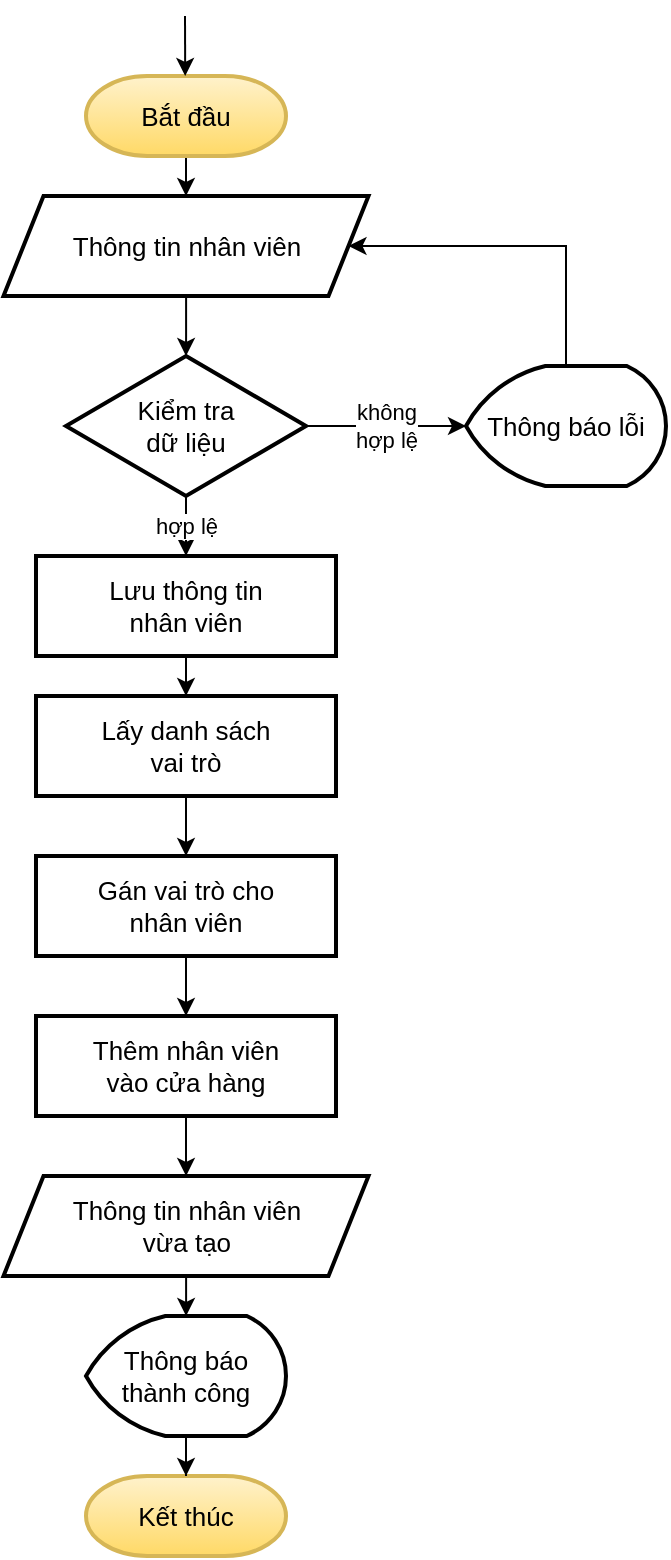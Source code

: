 <mxfile version="13.9.9" type="device"><diagram id="r6RLhAklDoMn1fnkl2KA" name="Page-1"><mxGraphModel dx="868" dy="510" grid="1" gridSize="10" guides="1" tooltips="1" connect="1" arrows="1" fold="1" page="1" pageScale="1" pageWidth="850" pageHeight="1100" math="0" shadow="0"><root><mxCell id="0"/><mxCell id="1" parent="0"/><mxCell id="pHIrXMTke9ulsPtdfIVe-2" style="edgeStyle=orthogonalEdgeStyle;rounded=0;orthogonalLoop=1;jettySize=auto;html=1;" parent="1" source="pHIrXMTke9ulsPtdfIVe-3" target="pHIrXMTke9ulsPtdfIVe-5" edge="1"><mxGeometry relative="1" as="geometry"/></mxCell><mxCell id="pHIrXMTke9ulsPtdfIVe-3" value="Bắt đầu" style="strokeWidth=2;html=1;shape=mxgraph.flowchart.terminator;whiteSpace=wrap;labelBorderColor=none;fontSize=13;fontStyle=0;fillColor=#fff2cc;strokeColor=#d6b656;gradientColor=#ffd966;" parent="1" vertex="1"><mxGeometry x="330" y="190" width="100" height="40" as="geometry"/></mxCell><mxCell id="pHIrXMTke9ulsPtdfIVe-4" style="edgeStyle=orthogonalEdgeStyle;rounded=0;orthogonalLoop=1;jettySize=auto;html=1;entryX=0.5;entryY=0;entryDx=0;entryDy=0;" parent="1" source="pHIrXMTke9ulsPtdfIVe-5" target="pHIrXMTke9ulsPtdfIVe-8" edge="1"><mxGeometry relative="1" as="geometry"><mxPoint x="380" y="330" as="targetPoint"/></mxGeometry></mxCell><mxCell id="pHIrXMTke9ulsPtdfIVe-5" value="Thông tin nhân viên" style="shape=parallelogram;perimeter=parallelogramPerimeter;whiteSpace=wrap;html=1;fixedSize=1;strokeWidth=2;labelBorderColor=none;fontSize=13;fontStyle=0" parent="1" vertex="1"><mxGeometry x="288.75" y="250" width="182.5" height="50" as="geometry"/></mxCell><mxCell id="pHIrXMTke9ulsPtdfIVe-6" value="hợp lệ" style="edgeStyle=orthogonalEdgeStyle;rounded=0;orthogonalLoop=1;jettySize=auto;html=1;entryX=0.5;entryY=0;entryDx=0;entryDy=0;" parent="1" source="pHIrXMTke9ulsPtdfIVe-8" target="pHIrXMTke9ulsPtdfIVe-23" edge="1"><mxGeometry relative="1" as="geometry"><mxPoint x="380.1" y="510" as="targetPoint"/></mxGeometry></mxCell><mxCell id="pHIrXMTke9ulsPtdfIVe-7" value="không&lt;br&gt;hợp lệ" style="edgeStyle=orthogonalEdgeStyle;rounded=0;orthogonalLoop=1;jettySize=auto;html=1;" parent="1" source="pHIrXMTke9ulsPtdfIVe-8" target="pHIrXMTke9ulsPtdfIVe-10" edge="1"><mxGeometry relative="1" as="geometry"><mxPoint x="590" y="400" as="targetPoint"/><mxPoint as="offset"/></mxGeometry></mxCell><mxCell id="pHIrXMTke9ulsPtdfIVe-8" value="Kiểm tra&lt;br&gt;dữ liệu" style="rhombus;whiteSpace=wrap;html=1;strokeWidth=2;labelBorderColor=none;fontSize=13;fontStyle=0" parent="1" vertex="1"><mxGeometry x="320" y="330" width="120" height="70" as="geometry"/></mxCell><mxCell id="pHIrXMTke9ulsPtdfIVe-9" style="edgeStyle=orthogonalEdgeStyle;rounded=0;orthogonalLoop=1;jettySize=auto;html=1;entryX=1;entryY=0.5;entryDx=0;entryDy=0;exitX=0.5;exitY=0;exitDx=0;exitDy=0;exitPerimeter=0;" parent="1" source="pHIrXMTke9ulsPtdfIVe-10" target="pHIrXMTke9ulsPtdfIVe-5" edge="1"><mxGeometry relative="1" as="geometry"><Array as="points"><mxPoint x="570" y="275"/></Array></mxGeometry></mxCell><mxCell id="pHIrXMTke9ulsPtdfIVe-10" value="Thông báo lỗi" style="strokeWidth=2;html=1;shape=mxgraph.flowchart.display;whiteSpace=wrap;labelBorderColor=none;fontSize=13;fontStyle=0" parent="1" vertex="1"><mxGeometry x="520" y="335" width="100" height="60" as="geometry"/></mxCell><mxCell id="pHIrXMTke9ulsPtdfIVe-15" value="Kết thúc" style="strokeWidth=2;html=1;shape=mxgraph.flowchart.terminator;whiteSpace=wrap;labelBorderColor=none;fontSize=13;fontStyle=0;fillColor=#fff2cc;strokeColor=#d6b656;gradientColor=#ffd966;" parent="1" vertex="1"><mxGeometry x="330" y="890" width="100" height="40" as="geometry"/></mxCell><mxCell id="pHIrXMTke9ulsPtdfIVe-16" style="edgeStyle=orthogonalEdgeStyle;rounded=0;orthogonalLoop=1;jettySize=auto;html=1;" parent="1" edge="1"><mxGeometry relative="1" as="geometry"><mxPoint x="379.5" y="160" as="sourcePoint"/><mxPoint x="379.6" y="190" as="targetPoint"/></mxGeometry></mxCell><mxCell id="pHIrXMTke9ulsPtdfIVe-30" style="edgeStyle=orthogonalEdgeStyle;rounded=0;orthogonalLoop=1;jettySize=auto;html=1;" parent="1" source="pHIrXMTke9ulsPtdfIVe-17" target="pHIrXMTke9ulsPtdfIVe-27" edge="1"><mxGeometry relative="1" as="geometry"/></mxCell><mxCell id="pHIrXMTke9ulsPtdfIVe-17" value="Lấy danh sách&lt;br&gt;vai trò" style="whiteSpace=wrap;html=1;strokeWidth=2;labelBorderColor=none;fontSize=13;fontStyle=0" parent="1" vertex="1"><mxGeometry x="305" y="500" width="150" height="50" as="geometry"/></mxCell><mxCell id="pHIrXMTke9ulsPtdfIVe-32" style="edgeStyle=orthogonalEdgeStyle;rounded=0;orthogonalLoop=1;jettySize=auto;html=1;" parent="1" source="pHIrXMTke9ulsPtdfIVe-19" target="pHIrXMTke9ulsPtdfIVe-15" edge="1"><mxGeometry relative="1" as="geometry"/></mxCell><mxCell id="pHIrXMTke9ulsPtdfIVe-19" value="Thông báo&lt;br&gt;thành công" style="strokeWidth=2;html=1;shape=mxgraph.flowchart.display;whiteSpace=wrap;labelBorderColor=none;fontSize=13;fontStyle=0" parent="1" vertex="1"><mxGeometry x="330" y="810" width="100" height="60" as="geometry"/></mxCell><mxCell id="pHIrXMTke9ulsPtdfIVe-29" style="edgeStyle=orthogonalEdgeStyle;rounded=0;orthogonalLoop=1;jettySize=auto;html=1;" parent="1" source="pHIrXMTke9ulsPtdfIVe-23" target="pHIrXMTke9ulsPtdfIVe-17" edge="1"><mxGeometry relative="1" as="geometry"/></mxCell><mxCell id="pHIrXMTke9ulsPtdfIVe-23" value="Lưu thông tin&lt;br&gt;nhân viên" style="whiteSpace=wrap;html=1;strokeWidth=2;labelBorderColor=none;fontSize=13;fontStyle=0" parent="1" vertex="1"><mxGeometry x="305" y="430" width="150" height="50" as="geometry"/></mxCell><mxCell id="pHIrXMTke9ulsPtdfIVe-26" style="edgeStyle=orthogonalEdgeStyle;rounded=0;orthogonalLoop=1;jettySize=auto;html=1;" parent="1" source="pHIrXMTke9ulsPtdfIVe-25" target="pHIrXMTke9ulsPtdfIVe-19" edge="1"><mxGeometry relative="1" as="geometry"/></mxCell><mxCell id="pHIrXMTke9ulsPtdfIVe-25" value="Thông tin nhân viên&lt;br&gt;vừa tạo" style="shape=parallelogram;perimeter=parallelogramPerimeter;whiteSpace=wrap;html=1;fixedSize=1;strokeWidth=2;labelBorderColor=none;fontSize=13;fontStyle=0" parent="1" vertex="1"><mxGeometry x="288.75" y="740" width="182.5" height="50" as="geometry"/></mxCell><mxCell id="pHIrXMTke9ulsPtdfIVe-31" style="edgeStyle=orthogonalEdgeStyle;rounded=0;orthogonalLoop=1;jettySize=auto;html=1;entryX=0.5;entryY=0;entryDx=0;entryDy=0;" parent="1" source="pHIrXMTke9ulsPtdfIVe-27" target="Wlo0Q6nW6XD3gpEmoOWN-1" edge="1"><mxGeometry relative="1" as="geometry"/></mxCell><mxCell id="pHIrXMTke9ulsPtdfIVe-27" value="Gán vai trò cho&lt;br&gt;nhân viên" style="whiteSpace=wrap;html=1;strokeWidth=2;labelBorderColor=none;fontSize=13;fontStyle=0" parent="1" vertex="1"><mxGeometry x="305" y="580" width="150" height="50" as="geometry"/></mxCell><mxCell id="Wlo0Q6nW6XD3gpEmoOWN-2" style="edgeStyle=orthogonalEdgeStyle;rounded=0;orthogonalLoop=1;jettySize=auto;html=1;" edge="1" parent="1" source="Wlo0Q6nW6XD3gpEmoOWN-1" target="pHIrXMTke9ulsPtdfIVe-25"><mxGeometry relative="1" as="geometry"/></mxCell><mxCell id="Wlo0Q6nW6XD3gpEmoOWN-1" value="Thêm nhân viên&lt;br&gt;vào cửa hàng" style="whiteSpace=wrap;html=1;strokeWidth=2;labelBorderColor=none;fontSize=13;fontStyle=0" vertex="1" parent="1"><mxGeometry x="305" y="660" width="150" height="50" as="geometry"/></mxCell></root></mxGraphModel></diagram></mxfile>